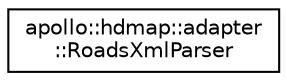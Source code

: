 digraph "Graphical Class Hierarchy"
{
  edge [fontname="Helvetica",fontsize="10",labelfontname="Helvetica",labelfontsize="10"];
  node [fontname="Helvetica",fontsize="10",shape=record];
  rankdir="LR";
  Node0 [label="apollo::hdmap::adapter\l::RoadsXmlParser",height=0.2,width=0.4,color="black", fillcolor="white", style="filled",URL="$classapollo_1_1hdmap_1_1adapter_1_1RoadsXmlParser.html"];
}
